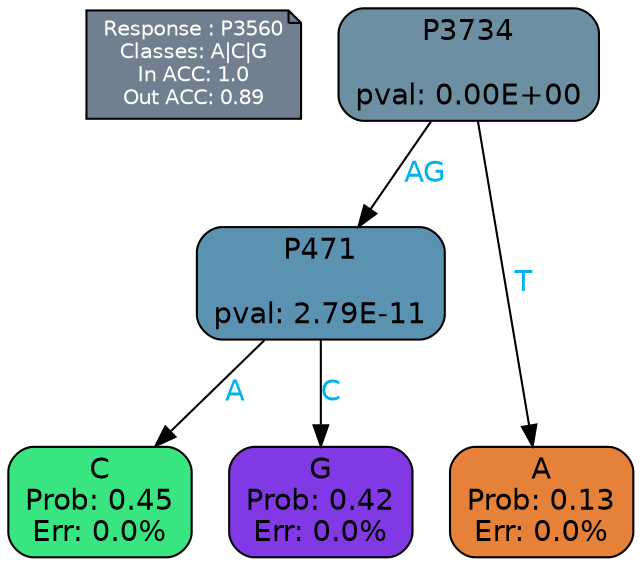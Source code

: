 digraph Tree {
node [shape=box, style="filled, rounded", color="black", fontname=helvetica] ;
graph [ranksep=equally, splines=polylines, bgcolor=transparent, dpi=600] ;
edge [fontname=helvetica] ;
LEGEND [label="Response : P3560
Classes: A|C|G
In ACC: 1.0
Out ACC: 0.89
",shape=note,align=left,style=filled,fillcolor="slategray",fontcolor="white",fontsize=10];1 [label="P3734

pval: 0.00E+00", fillcolor="#6d8fa2"] ;
2 [label="P471

pval: 2.79E-11", fillcolor="#5b91b1"] ;
3 [label="C
Prob: 0.45
Err: 0.0%", fillcolor="#39e581"] ;
4 [label="G
Prob: 0.42
Err: 0.0%", fillcolor="#8139e5"] ;
5 [label="A
Prob: 0.13
Err: 0.0%", fillcolor="#e58139"] ;
1 -> 2 [label="AG",fontcolor=deepskyblue2] ;
1 -> 5 [label="T",fontcolor=deepskyblue2] ;
2 -> 3 [label="A",fontcolor=deepskyblue2] ;
2 -> 4 [label="C",fontcolor=deepskyblue2] ;
{rank = same; 3;4;5;}{rank = same; LEGEND;1;}}